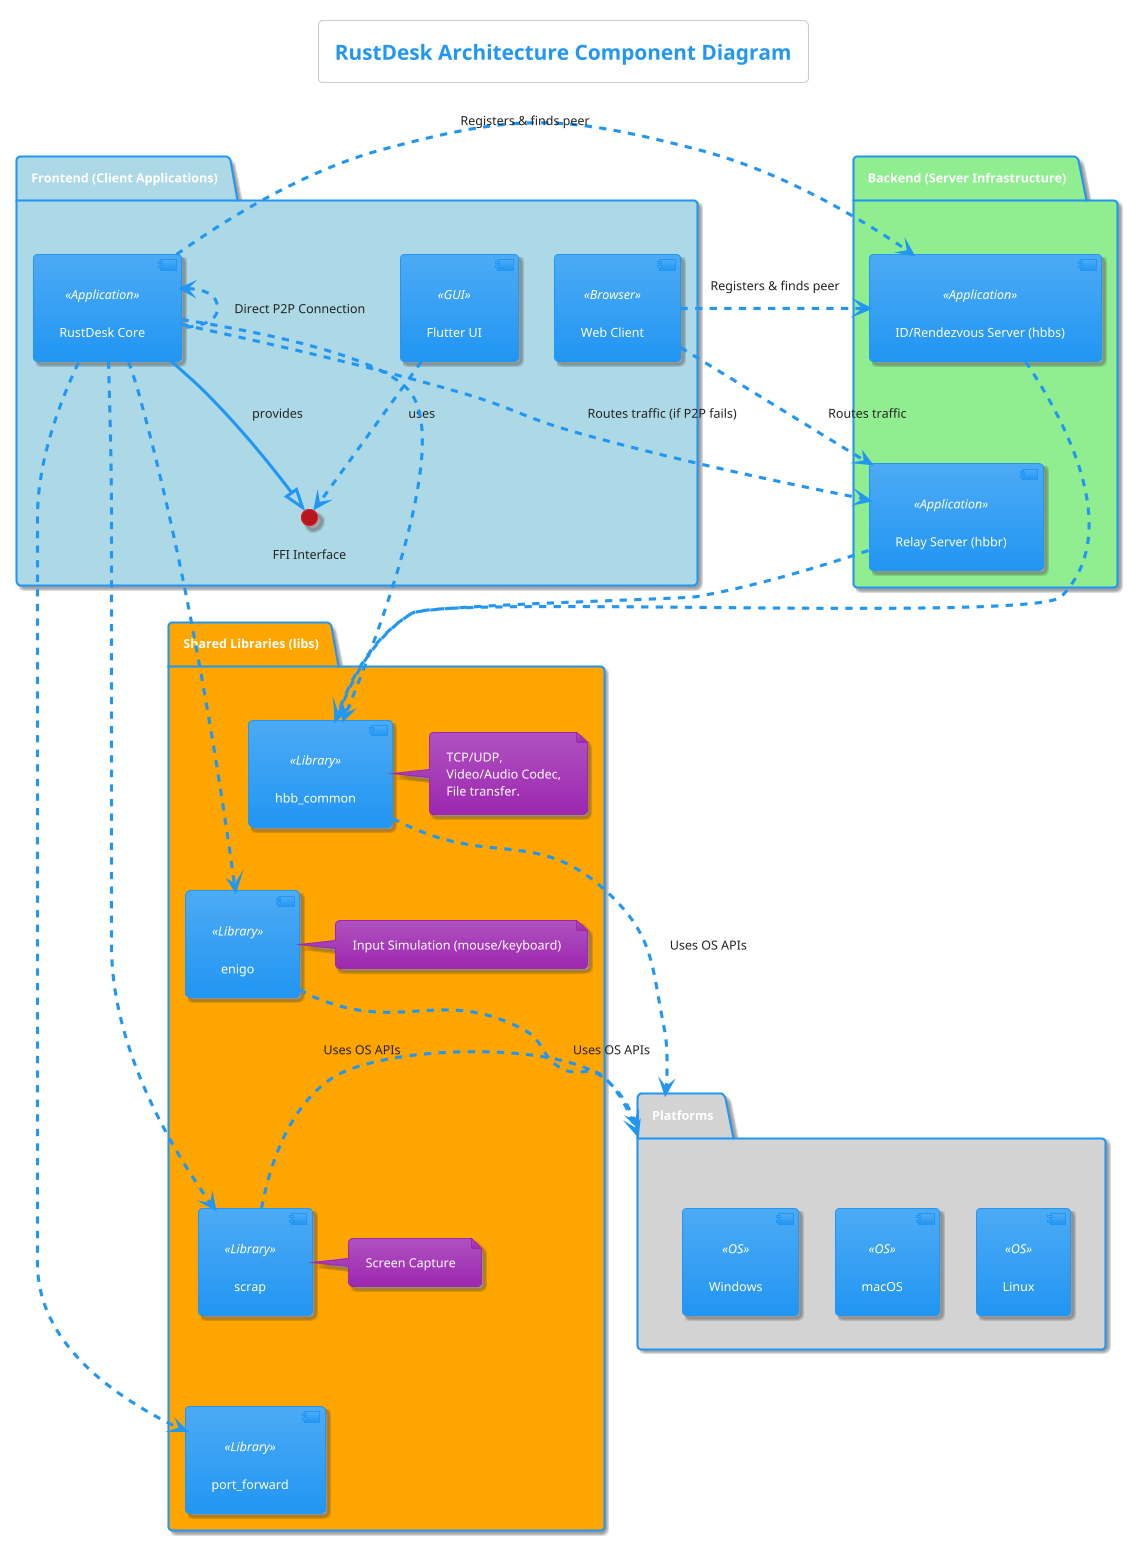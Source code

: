 @startuml RustDesk Component Diagram

!theme materia

title RustDesk Architecture Component Diagram

package "Frontend (Client Applications)"as Frontend #LightBlue {
  component "Flutter UI" as FlutterUI <<GUI>>
  () "FFI Interface" as FfiInterface
  component "RustDesk Core" as CoreClient <<Application>>
  component "Web Client" as WebClient <<Browser>>

  CoreClient --|> FfiInterface : provides
  FlutterUI ..> FfiInterface : uses
}

package "Backend (Server Infrastructure)" as Backend #LightGreen {
  component "ID/Rendezvous Server (hbbs)" as IDServer <<Application>>
  component "Relay Server (hbbr)" as RelayServer <<Application>>
  IDServer -[hidden]down- RelayServer
}

package "Shared Libraries (libs)" as SharedLibs #Orange {
  component "hbb_common" as HbbCommon <<Library>>
  note right of HbbCommon
    TCP/UDP,
    Video/Audio Codec,
    File transfer.
  end note

  component "scrap" as Scrap <<Library>>
  note right of Scrap: Screen Capture

  component "enigo" as Enigo <<Library>>
  note right of Enigo: Input Simulation (mouse/keyboard)

  component "port_forward" as PortForward <<Library>>

  HbbCommon -[hidden]down- Enigo
  Enigo -[hidden]down- Scrap
  Scrap -[hidden]down- PortForward
}

package "Platforms" as Platforms #LightGray {
  together {
    component "Windows" as Windows <<OS>>
    component "macOS" as MacOS <<OS>>
    component "Linux" as Linux <<OS>>
  }
  Windows -[hidden]right- MacOS
  MacOS -[hidden]right- Linux
}


Scrap .> Platforms : "Uses OS APIs"
Enigo .> Platforms : "Uses OS APIs"
HbbCommon .> Platforms : "Uses OS APIs"


' Relationships between components
CoreClient ..> HbbCommon
CoreClient ..> Scrap
CoreClient ..> Enigo
CoreClient ..> PortForward

IDServer ..> HbbCommon
RelayServer ..> HbbCommon

' Connection Flow
CoreClient .> IDServer : "Registers & finds peer"
CoreClient .> RelayServer : "Routes traffic (if P2P fails)"
WebClient .> IDServer : "Registers & finds peer"
WebClient .> RelayServer : "Routes traffic"

' Peer-to-peer connection
CoreClient ..left-> CoreClient : "Direct P2P Connection"

@enduml


